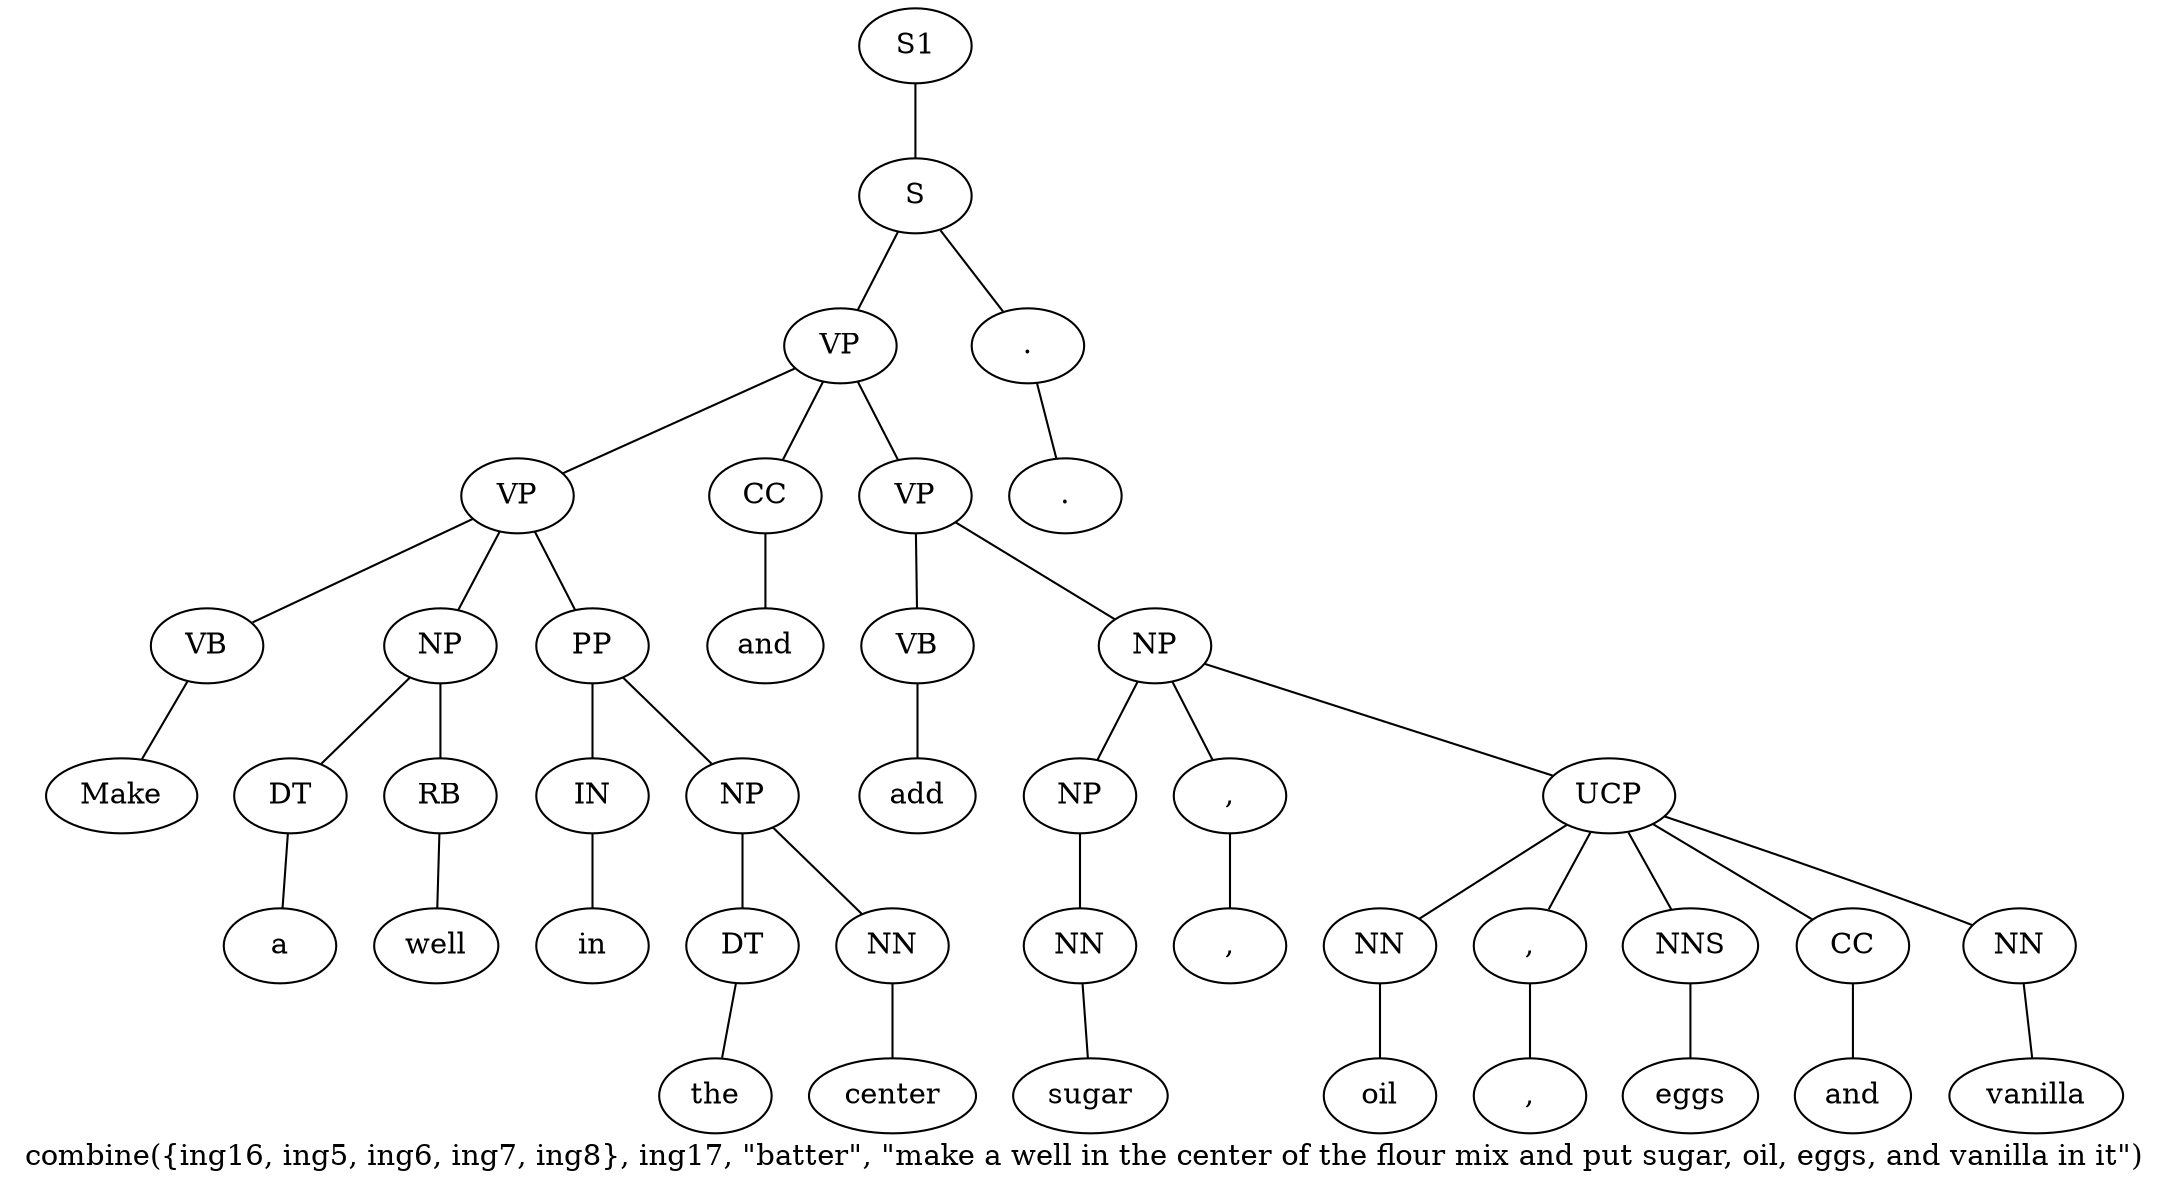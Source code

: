 graph SyntaxGraph {
	label = "combine({ing16, ing5, ing6, ing7, ing8}, ing17, \"batter\", \"make a well in the center of the flour mix and put sugar, oil, eggs, and vanilla in it\")";
	Node0 [label="S1"];
	Node1 [label="S"];
	Node2 [label="VP"];
	Node3 [label="VP"];
	Node4 [label="VB"];
	Node5 [label="Make"];
	Node6 [label="NP"];
	Node7 [label="DT"];
	Node8 [label="a"];
	Node9 [label="RB"];
	Node10 [label="well"];
	Node11 [label="PP"];
	Node12 [label="IN"];
	Node13 [label="in"];
	Node14 [label="NP"];
	Node15 [label="DT"];
	Node16 [label="the"];
	Node17 [label="NN"];
	Node18 [label="center"];
	Node19 [label="CC"];
	Node20 [label="and"];
	Node21 [label="VP"];
	Node22 [label="VB"];
	Node23 [label="add"];
	Node24 [label="NP"];
	Node25 [label="NP"];
	Node26 [label="NN"];
	Node27 [label="sugar"];
	Node28 [label=","];
	Node29 [label=","];
	Node30 [label="UCP"];
	Node31 [label="NN"];
	Node32 [label="oil"];
	Node33 [label=","];
	Node34 [label=","];
	Node35 [label="NNS"];
	Node36 [label="eggs"];
	Node37 [label="CC"];
	Node38 [label="and"];
	Node39 [label="NN"];
	Node40 [label="vanilla"];
	Node41 [label="."];
	Node42 [label="."];

	Node0 -- Node1;
	Node1 -- Node2;
	Node1 -- Node41;
	Node2 -- Node3;
	Node2 -- Node19;
	Node2 -- Node21;
	Node3 -- Node4;
	Node3 -- Node6;
	Node3 -- Node11;
	Node4 -- Node5;
	Node6 -- Node7;
	Node6 -- Node9;
	Node7 -- Node8;
	Node9 -- Node10;
	Node11 -- Node12;
	Node11 -- Node14;
	Node12 -- Node13;
	Node14 -- Node15;
	Node14 -- Node17;
	Node15 -- Node16;
	Node17 -- Node18;
	Node19 -- Node20;
	Node21 -- Node22;
	Node21 -- Node24;
	Node22 -- Node23;
	Node24 -- Node25;
	Node24 -- Node28;
	Node24 -- Node30;
	Node25 -- Node26;
	Node26 -- Node27;
	Node28 -- Node29;
	Node30 -- Node31;
	Node30 -- Node33;
	Node30 -- Node35;
	Node30 -- Node37;
	Node30 -- Node39;
	Node31 -- Node32;
	Node33 -- Node34;
	Node35 -- Node36;
	Node37 -- Node38;
	Node39 -- Node40;
	Node41 -- Node42;
}